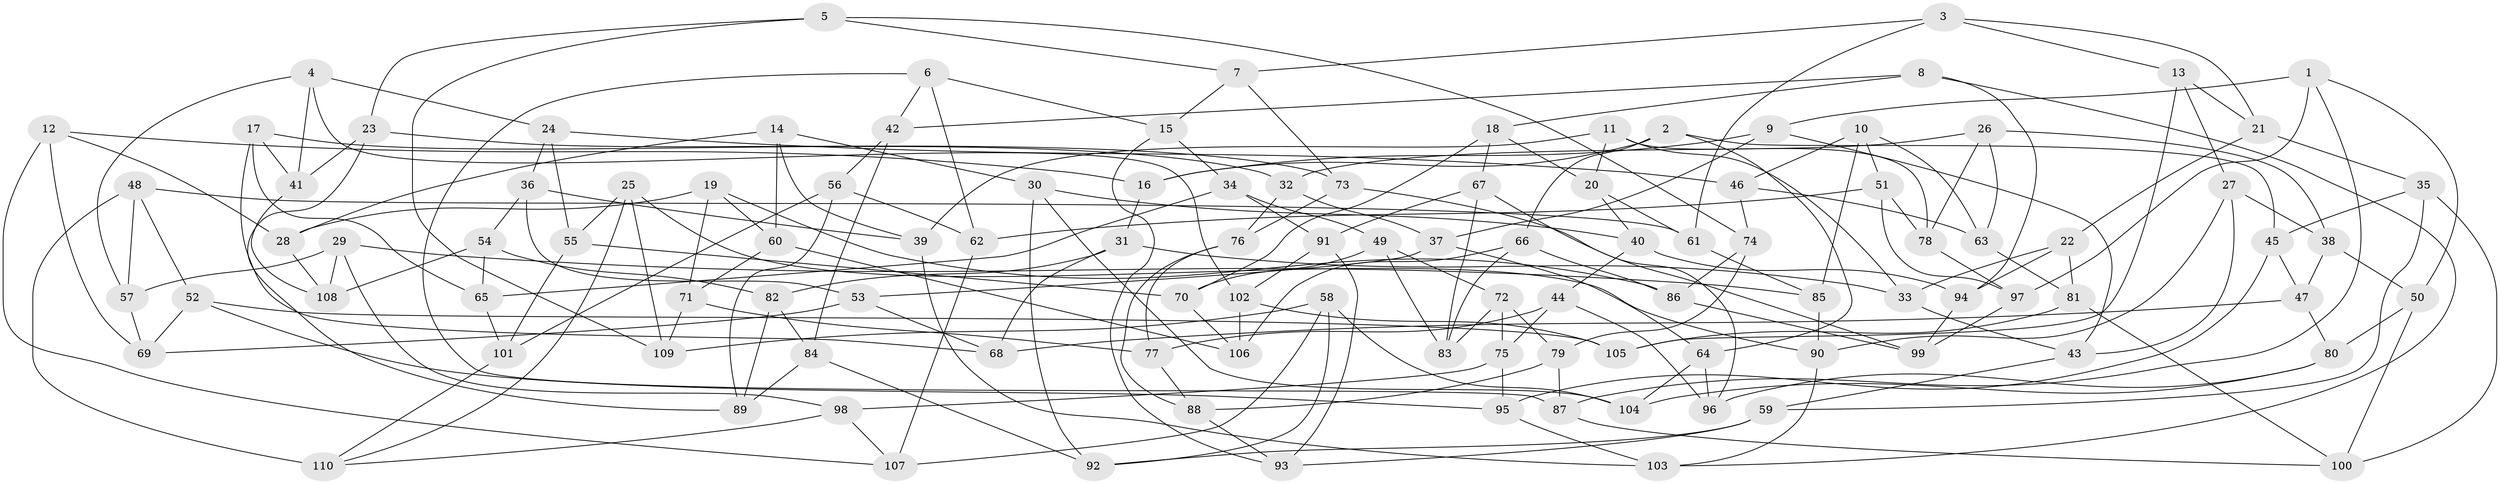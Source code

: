 // Generated by graph-tools (version 1.1) at 2025/38/03/09/25 02:38:13]
// undirected, 110 vertices, 220 edges
graph export_dot {
graph [start="1"]
  node [color=gray90,style=filled];
  1;
  2;
  3;
  4;
  5;
  6;
  7;
  8;
  9;
  10;
  11;
  12;
  13;
  14;
  15;
  16;
  17;
  18;
  19;
  20;
  21;
  22;
  23;
  24;
  25;
  26;
  27;
  28;
  29;
  30;
  31;
  32;
  33;
  34;
  35;
  36;
  37;
  38;
  39;
  40;
  41;
  42;
  43;
  44;
  45;
  46;
  47;
  48;
  49;
  50;
  51;
  52;
  53;
  54;
  55;
  56;
  57;
  58;
  59;
  60;
  61;
  62;
  63;
  64;
  65;
  66;
  67;
  68;
  69;
  70;
  71;
  72;
  73;
  74;
  75;
  76;
  77;
  78;
  79;
  80;
  81;
  82;
  83;
  84;
  85;
  86;
  87;
  88;
  89;
  90;
  91;
  92;
  93;
  94;
  95;
  96;
  97;
  98;
  99;
  100;
  101;
  102;
  103;
  104;
  105;
  106;
  107;
  108;
  109;
  110;
  1 -- 87;
  1 -- 9;
  1 -- 97;
  1 -- 50;
  2 -- 66;
  2 -- 45;
  2 -- 16;
  2 -- 64;
  3 -- 13;
  3 -- 61;
  3 -- 7;
  3 -- 21;
  4 -- 24;
  4 -- 41;
  4 -- 57;
  4 -- 102;
  5 -- 23;
  5 -- 74;
  5 -- 109;
  5 -- 7;
  6 -- 15;
  6 -- 87;
  6 -- 42;
  6 -- 62;
  7 -- 15;
  7 -- 73;
  8 -- 18;
  8 -- 42;
  8 -- 94;
  8 -- 103;
  9 -- 16;
  9 -- 43;
  9 -- 37;
  10 -- 85;
  10 -- 51;
  10 -- 63;
  10 -- 46;
  11 -- 39;
  11 -- 33;
  11 -- 20;
  11 -- 78;
  12 -- 16;
  12 -- 107;
  12 -- 69;
  12 -- 28;
  13 -- 27;
  13 -- 105;
  13 -- 21;
  14 -- 39;
  14 -- 28;
  14 -- 60;
  14 -- 30;
  15 -- 93;
  15 -- 34;
  16 -- 31;
  17 -- 41;
  17 -- 32;
  17 -- 68;
  17 -- 65;
  18 -- 67;
  18 -- 20;
  18 -- 70;
  19 -- 71;
  19 -- 28;
  19 -- 86;
  19 -- 60;
  20 -- 40;
  20 -- 61;
  21 -- 35;
  21 -- 22;
  22 -- 33;
  22 -- 81;
  22 -- 94;
  23 -- 73;
  23 -- 41;
  23 -- 89;
  24 -- 36;
  24 -- 55;
  24 -- 46;
  25 -- 110;
  25 -- 55;
  25 -- 109;
  25 -- 90;
  26 -- 78;
  26 -- 63;
  26 -- 32;
  26 -- 38;
  27 -- 43;
  27 -- 38;
  27 -- 90;
  28 -- 108;
  29 -- 98;
  29 -- 57;
  29 -- 85;
  29 -- 108;
  30 -- 40;
  30 -- 92;
  30 -- 104;
  31 -- 82;
  31 -- 68;
  31 -- 33;
  32 -- 37;
  32 -- 76;
  33 -- 43;
  34 -- 91;
  34 -- 65;
  34 -- 49;
  35 -- 59;
  35 -- 45;
  35 -- 100;
  36 -- 54;
  36 -- 53;
  36 -- 39;
  37 -- 53;
  37 -- 64;
  38 -- 50;
  38 -- 47;
  39 -- 103;
  40 -- 44;
  40 -- 94;
  41 -- 108;
  42 -- 56;
  42 -- 84;
  43 -- 59;
  44 -- 96;
  44 -- 77;
  44 -- 75;
  45 -- 95;
  45 -- 47;
  46 -- 63;
  46 -- 74;
  47 -- 68;
  47 -- 80;
  48 -- 110;
  48 -- 61;
  48 -- 57;
  48 -- 52;
  49 -- 72;
  49 -- 83;
  49 -- 70;
  50 -- 80;
  50 -- 100;
  51 -- 78;
  51 -- 62;
  51 -- 97;
  52 -- 69;
  52 -- 105;
  52 -- 95;
  53 -- 68;
  53 -- 69;
  54 -- 82;
  54 -- 108;
  54 -- 65;
  55 -- 70;
  55 -- 101;
  56 -- 101;
  56 -- 62;
  56 -- 89;
  57 -- 69;
  58 -- 92;
  58 -- 109;
  58 -- 107;
  58 -- 104;
  59 -- 93;
  59 -- 92;
  60 -- 71;
  60 -- 106;
  61 -- 85;
  62 -- 107;
  63 -- 81;
  64 -- 104;
  64 -- 96;
  65 -- 101;
  66 -- 86;
  66 -- 83;
  66 -- 106;
  67 -- 96;
  67 -- 83;
  67 -- 91;
  70 -- 106;
  71 -- 109;
  71 -- 77;
  72 -- 79;
  72 -- 83;
  72 -- 75;
  73 -- 99;
  73 -- 76;
  74 -- 79;
  74 -- 86;
  75 -- 95;
  75 -- 98;
  76 -- 77;
  76 -- 88;
  77 -- 88;
  78 -- 97;
  79 -- 88;
  79 -- 87;
  80 -- 104;
  80 -- 96;
  81 -- 100;
  81 -- 105;
  82 -- 84;
  82 -- 89;
  84 -- 92;
  84 -- 89;
  85 -- 90;
  86 -- 99;
  87 -- 100;
  88 -- 93;
  90 -- 103;
  91 -- 102;
  91 -- 93;
  94 -- 99;
  95 -- 103;
  97 -- 99;
  98 -- 110;
  98 -- 107;
  101 -- 110;
  102 -- 105;
  102 -- 106;
}
